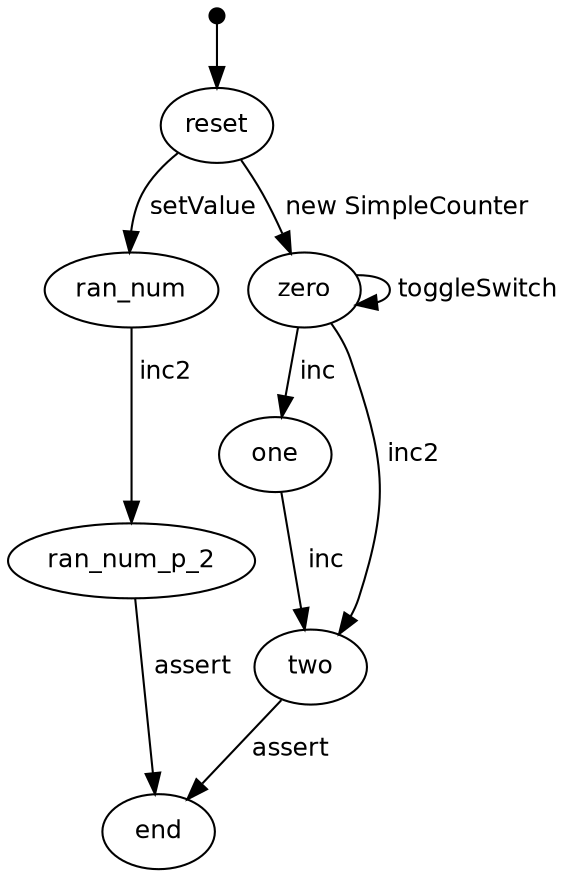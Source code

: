 digraph model {
  graph [ rankdir = "TB", ranksep="0.4", nodesep="0.2" ];
  node [ fontname = "Helvetica", fontsize="12.0", margin="0.07" ];
  edge [ fontname = "Helvetica", fontsize="12.0", margin="0.05" ];
  "" [ shape = "point", height="0.1" ];
  "" -> reset
  ran_num	-> ran_num_p_2 [ label = " inc2 " ];
  one	-> two [ label = " inc " ];
  reset	-> zero [ label = " new SimpleCounter " ];
  reset	-> ran_num [ label = " setValue " ];
  two	-> end [ label = " assert " ];
  ran_num_p_2	-> end [ label = " assert " ];
  zero	-> zero [ label = " toggleSwitch " ];
  zero	-> one [ label = " inc " ];
  zero	-> two [ label = " inc2 " ];
}
